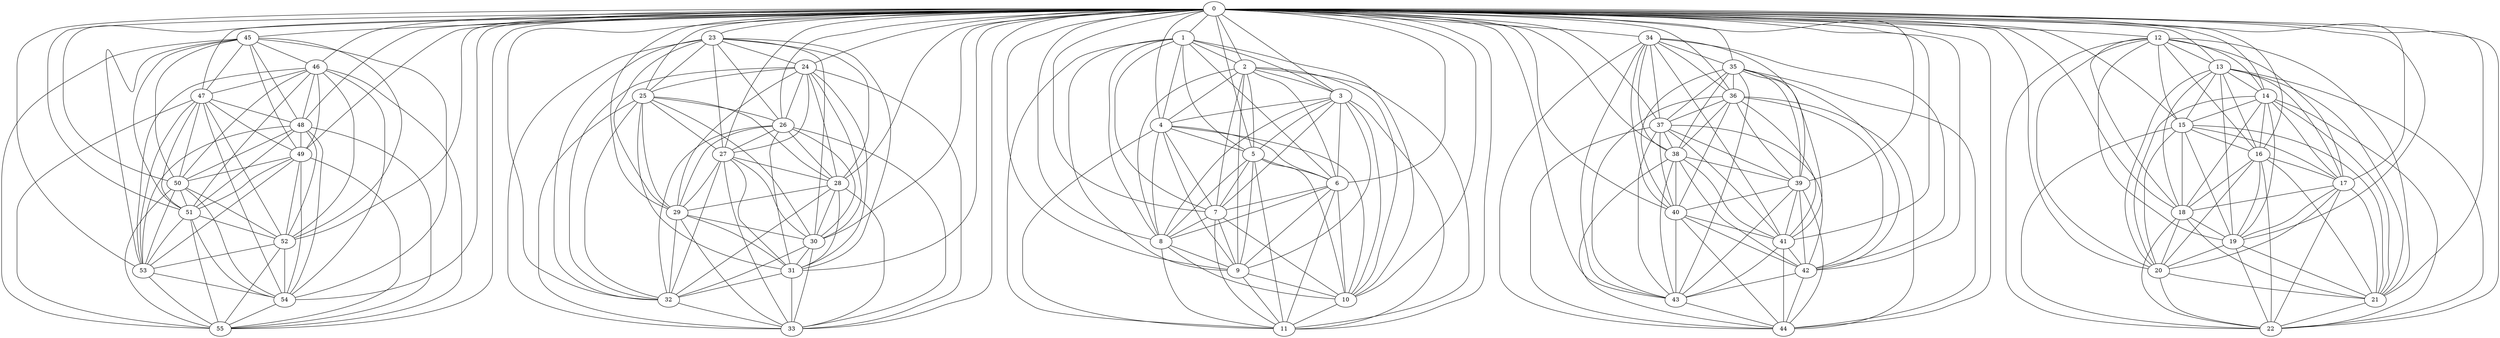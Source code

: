 strict graph {
    53
    26
    33
    1
    11
    6
    2
    44
    5
    23
    21
    45
    37
    20
    52
    4
    48
    49
    29
    16
    55
    43
    12
    9
    54
    36
    15
    27
    19
    46
    50
    25
    38
    7
    34
    8
    0
    47
    10
    51
    24
    42
    28
    18
    3
    39
    31
    13
    40
    17
    35
    22
    30
    14
    32
    41
    53 -- 54 [weight=1]
    53 -- 55 [weight=1]
    26 -- 33 [weight=1]
    26 -- 28 [weight=1]
    26 -- 27 [weight=1]
    26 -- 29 [weight=1]
    26 -- 31 [weight=1]
    26 -- 32 [weight=1]
    26 -- 30 [weight=1]
    1 -- 5 [weight=1]
    1 -- 9 [weight=1]
    1 -- 10 [weight=1]
    1 -- 3 [weight=1]
    1 -- 7 [weight=1]
    1 -- 11 [weight=1]
    1 -- 4 [weight=1]
    1 -- 8 [weight=1]
    1 -- 2 [weight=1]
    1 -- 6 [weight=1]
    6 -- 9 [weight=1]
    6 -- 10 [weight=1]
    6 -- 7 [weight=1]
    6 -- 11 [weight=1]
    6 -- 8 [weight=1]
    2 -- 5 [weight=1]
    2 -- 9 [weight=1]
    2 -- 10 [weight=1]
    2 -- 3 [weight=1]
    2 -- 7 [weight=1]
    2 -- 11 [weight=1]
    2 -- 4 [weight=1]
    2 -- 8 [weight=1]
    2 -- 6 [weight=1]
    5 -- 9 [weight=1]
    5 -- 10 [weight=1]
    5 -- 7 [weight=1]
    5 -- 11 [weight=1]
    5 -- 8 [weight=1]
    5 -- 6 [weight=1]
    23 -- 33 [weight=1]
    23 -- 28 [weight=1]
    23 -- 24 [weight=1]
    23 -- 25 [weight=1]
    23 -- 26 [weight=1]
    23 -- 27 [weight=1]
    23 -- 29 [weight=1]
    23 -- 31 [weight=1]
    23 -- 32 [weight=1]
    23 -- 30 [weight=1]
    21 -- 22 [weight=1]
    45 -- 48 [weight=1]
    45 -- 50 [weight=1]
    45 -- 46 [weight=1]
    45 -- 54 [weight=1]
    45 -- 52 [weight=1]
    45 -- 49 [weight=1]
    45 -- 55 [weight=1]
    45 -- 51 [weight=1]
    45 -- 53 [weight=1]
    45 -- 47 [weight=1]
    37 -- 38 [weight=1]
    37 -- 40 [weight=1]
    37 -- 42 [weight=1]
    37 -- 44 [weight=1]
    37 -- 43 [weight=1]
    37 -- 39 [weight=1]
    37 -- 41 [weight=1]
    20 -- 21 [weight=1]
    20 -- 22 [weight=1]
    52 -- 54 [weight=1]
    52 -- 55 [weight=1]
    52 -- 53 [weight=1]
    4 -- 5 [weight=1]
    4 -- 9 [weight=1]
    4 -- 10 [weight=1]
    4 -- 7 [weight=1]
    4 -- 11 [weight=1]
    4 -- 8 [weight=1]
    4 -- 6 [weight=1]
    48 -- 50 [weight=1]
    48 -- 54 [weight=1]
    48 -- 52 [weight=1]
    48 -- 49 [weight=1]
    48 -- 55 [weight=1]
    48 -- 51 [weight=1]
    48 -- 53 [weight=1]
    49 -- 50 [weight=1]
    49 -- 54 [weight=1]
    49 -- 52 [weight=1]
    49 -- 55 [weight=1]
    49 -- 51 [weight=1]
    49 -- 53 [weight=1]
    29 -- 33 [weight=1]
    29 -- 31 [weight=1]
    29 -- 32 [weight=1]
    29 -- 30 [weight=1]
    16 -- 17 [weight=1]
    16 -- 20 [weight=1]
    16 -- 19 [weight=1]
    16 -- 21 [weight=1]
    16 -- 18 [weight=1]
    16 -- 22 [weight=1]
    43 -- 44 [weight=1]
    12 -- 17 [weight=1]
    12 -- 13 [weight=1]
    12 -- 20 [weight=1]
    12 -- 19 [weight=1]
    12 -- 15 [weight=1]
    12 -- 21 [weight=1]
    12 -- 18 [weight=1]
    12 -- 16 [weight=1]
    12 -- 22 [weight=1]
    12 -- 14 [weight=1]
    9 -- 10 [weight=1]
    9 -- 11 [weight=1]
    54 -- 55 [weight=1]
    36 -- 38 [weight=1]
    36 -- 40 [weight=1]
    36 -- 42 [weight=1]
    36 -- 44 [weight=1]
    36 -- 37 [weight=1]
    36 -- 43 [weight=1]
    36 -- 39 [weight=1]
    36 -- 41 [weight=1]
    15 -- 17 [weight=1]
    15 -- 20 [weight=1]
    15 -- 19 [weight=1]
    15 -- 21 [weight=1]
    15 -- 18 [weight=1]
    15 -- 16 [weight=1]
    15 -- 22 [weight=1]
    27 -- 33 [weight=1]
    27 -- 28 [weight=1]
    27 -- 29 [weight=1]
    27 -- 31 [weight=1]
    27 -- 32 [weight=1]
    27 -- 30 [weight=1]
    19 -- 20 [weight=1]
    19 -- 21 [weight=1]
    19 -- 22 [weight=1]
    46 -- 48 [weight=1]
    46 -- 50 [weight=1]
    46 -- 54 [weight=1]
    46 -- 52 [weight=1]
    46 -- 49 [weight=1]
    46 -- 55 [weight=1]
    46 -- 51 [weight=1]
    46 -- 53 [weight=1]
    46 -- 47 [weight=1]
    50 -- 54 [weight=1]
    50 -- 52 [weight=1]
    50 -- 55 [weight=1]
    50 -- 51 [weight=1]
    50 -- 53 [weight=1]
    25 -- 33 [weight=1]
    25 -- 28 [weight=1]
    25 -- 26 [weight=1]
    25 -- 27 [weight=1]
    25 -- 29 [weight=1]
    25 -- 31 [weight=1]
    25 -- 32 [weight=1]
    25 -- 30 [weight=1]
    38 -- 40 [weight=1]
    38 -- 42 [weight=1]
    38 -- 44 [weight=1]
    38 -- 43 [weight=1]
    38 -- 39 [weight=1]
    38 -- 41 [weight=1]
    7 -- 9 [weight=1]
    7 -- 10 [weight=1]
    7 -- 11 [weight=1]
    7 -- 8 [weight=1]
    34 -- 36 [weight=1]
    34 -- 38 [weight=1]
    34 -- 40 [weight=1]
    34 -- 42 [weight=1]
    34 -- 44 [weight=1]
    34 -- 37 [weight=1]
    34 -- 43 [weight=1]
    34 -- 39 [weight=1]
    34 -- 41 [weight=1]
    34 -- 35 [weight=1]
    8 -- 9 [weight=1]
    8 -- 10 [weight=1]
    8 -- 11 [weight=1]
    0 -- 41 [weight=1]
    0 -- 32 [weight=1]
    0 -- 14 [weight=1]
    0 -- 30 [weight=1]
    0 -- 22 [weight=1]
    0 -- 35 [weight=1]
    0 -- 17 [weight=1]
    0 -- 40 [weight=1]
    0 -- 13 [weight=1]
    0 -- 31 [weight=1]
    0 -- 39 [weight=1]
    0 -- 3 [weight=1]
    0 -- 18 [weight=1]
    0 -- 28 [weight=1]
    0 -- 42 [weight=1]
    0 -- 24 [weight=1]
    0 -- 51 [weight=1]
    0 -- 10 [weight=1]
    0 -- 47 [weight=1]
    0 -- 8 [weight=1]
    0 -- 34 [weight=1]
    0 -- 7 [weight=1]
    0 -- 38 [weight=1]
    0 -- 25 [weight=1]
    0 -- 50 [weight=1]
    0 -- 46 [weight=1]
    0 -- 19 [weight=1]
    0 -- 27 [weight=1]
    0 -- 15 [weight=1]
    0 -- 36 [weight=1]
    0 -- 54 [weight=1]
    0 -- 9 [weight=1]
    0 -- 12 [weight=1]
    0 -- 43 [weight=1]
    0 -- 55 [weight=1]
    0 -- 16 [weight=1]
    0 -- 29 [weight=1]
    0 -- 49 [weight=1]
    0 -- 48 [weight=1]
    0 -- 4 [weight=1]
    0 -- 52 [weight=1]
    0 -- 20 [weight=1]
    0 -- 37 [weight=1]
    0 -- 45 [weight=1]
    0 -- 21 [weight=1]
    0 -- 23 [weight=1]
    0 -- 5 [weight=1]
    0 -- 44 [weight=1]
    0 -- 2 [weight=1]
    0 -- 6 [weight=1]
    0 -- 11 [weight=1]
    0 -- 1 [weight=1]
    0 -- 33 [weight=1]
    0 -- 26 [weight=1]
    0 -- 53 [weight=1]
    47 -- 48 [weight=1]
    47 -- 50 [weight=1]
    47 -- 54 [weight=1]
    47 -- 52 [weight=1]
    47 -- 49 [weight=1]
    47 -- 55 [weight=1]
    47 -- 51 [weight=1]
    47 -- 53 [weight=1]
    10 -- 11 [weight=1]
    51 -- 54 [weight=1]
    51 -- 52 [weight=1]
    51 -- 55 [weight=1]
    51 -- 53 [weight=1]
    24 -- 33 [weight=1]
    24 -- 28 [weight=1]
    24 -- 25 [weight=1]
    24 -- 26 [weight=1]
    24 -- 27 [weight=1]
    24 -- 29 [weight=1]
    24 -- 31 [weight=1]
    24 -- 32 [weight=1]
    24 -- 30 [weight=1]
    42 -- 44 [weight=1]
    42 -- 43 [weight=1]
    28 -- 33 [weight=1]
    28 -- 29 [weight=1]
    28 -- 31 [weight=1]
    28 -- 32 [weight=1]
    28 -- 30 [weight=1]
    18 -- 20 [weight=1]
    18 -- 19 [weight=1]
    18 -- 21 [weight=1]
    18 -- 22 [weight=1]
    3 -- 5 [weight=1]
    3 -- 9 [weight=1]
    3 -- 10 [weight=1]
    3 -- 7 [weight=1]
    3 -- 11 [weight=1]
    3 -- 4 [weight=1]
    3 -- 8 [weight=1]
    3 -- 6 [weight=1]
    39 -- 40 [weight=1]
    39 -- 42 [weight=1]
    39 -- 44 [weight=1]
    39 -- 43 [weight=1]
    39 -- 41 [weight=1]
    31 -- 33 [weight=1]
    31 -- 32 [weight=1]
    13 -- 17 [weight=1]
    13 -- 20 [weight=1]
    13 -- 19 [weight=1]
    13 -- 15 [weight=1]
    13 -- 21 [weight=1]
    13 -- 18 [weight=1]
    13 -- 16 [weight=1]
    13 -- 22 [weight=1]
    13 -- 14 [weight=1]
    40 -- 42 [weight=1]
    40 -- 44 [weight=1]
    40 -- 43 [weight=1]
    40 -- 41 [weight=1]
    17 -- 20 [weight=1]
    17 -- 19 [weight=1]
    17 -- 21 [weight=1]
    17 -- 18 [weight=1]
    17 -- 22 [weight=1]
    35 -- 36 [weight=1]
    35 -- 38 [weight=1]
    35 -- 40 [weight=1]
    35 -- 42 [weight=1]
    35 -- 44 [weight=1]
    35 -- 37 [weight=1]
    35 -- 43 [weight=1]
    35 -- 39 [weight=1]
    35 -- 41 [weight=1]
    30 -- 33 [weight=1]
    30 -- 31 [weight=1]
    30 -- 32 [weight=1]
    14 -- 17 [weight=1]
    14 -- 20 [weight=1]
    14 -- 19 [weight=1]
    14 -- 15 [weight=1]
    14 -- 21 [weight=1]
    14 -- 18 [weight=1]
    14 -- 16 [weight=1]
    14 -- 22 [weight=1]
    32 -- 33 [weight=1]
    41 -- 42 [weight=1]
    41 -- 44 [weight=1]
    41 -- 43 [weight=1]
}

